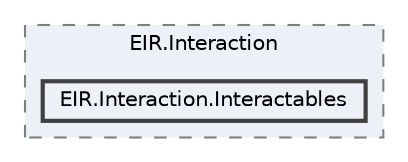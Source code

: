 digraph "Runtime/EIR.Interaction/EIR.Interaction.Interactables"
{
 // LATEX_PDF_SIZE
  bgcolor="transparent";
  edge [fontname=Helvetica,fontsize=10,labelfontname=Helvetica,labelfontsize=10];
  node [fontname=Helvetica,fontsize=10,shape=box,height=0.2,width=0.4];
  compound=true
  subgraph clusterdir_bf5e83f46378fa9b24e308061c2a8c26 {
    graph [ bgcolor="#edf0f7", pencolor="grey50", label="EIR.Interaction", fontname=Helvetica,fontsize=10 style="filled,dashed", URL="dir_bf5e83f46378fa9b24e308061c2a8c26.html",tooltip=""]
  dir_b9f22697442c55bcf3483fc3d852adca [label="EIR.Interaction.Interactables", fillcolor="#edf0f7", color="grey25", style="filled,bold", URL="dir_b9f22697442c55bcf3483fc3d852adca.html",tooltip=""];
  }
}
